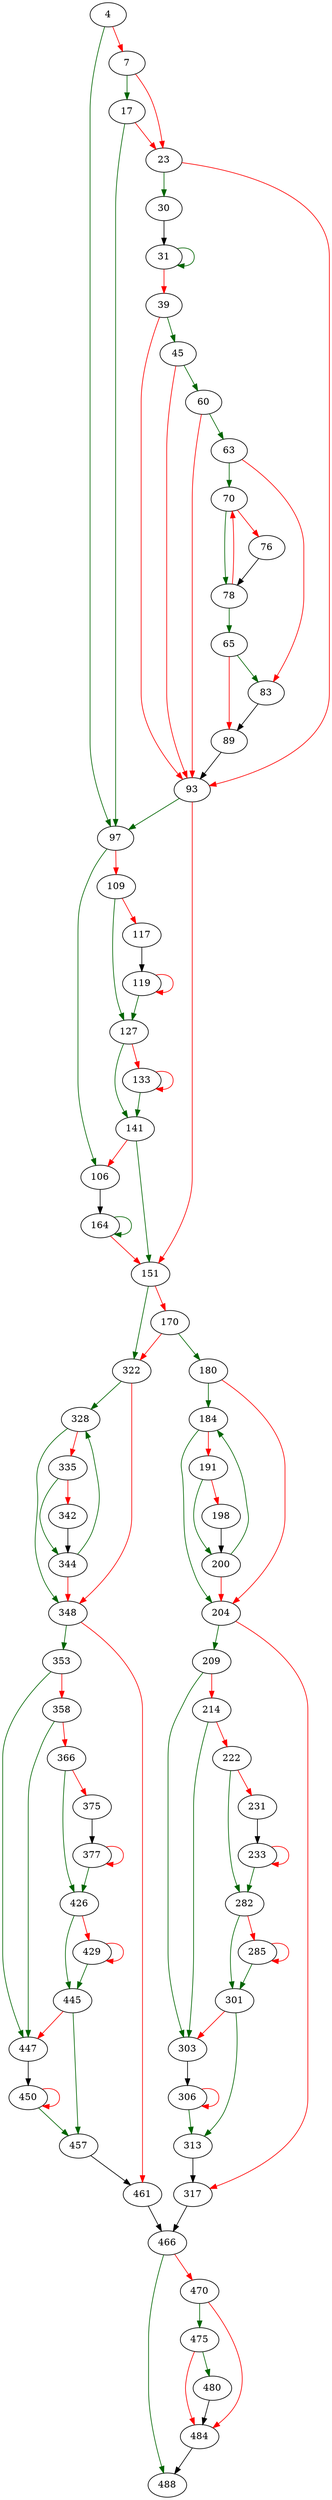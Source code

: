 strict digraph "out_epoch_sec" {
	// Node definitions.
	4 [entry=true];
	97;
	7;
	17;
	23;
	30;
	93;
	31;
	39;
	45;
	60;
	63;
	70;
	83;
	65;
	89;
	78;
	76;
	151;
	106;
	109;
	164;
	127;
	117;
	119;
	141;
	133;
	322;
	170;
	180;
	184;
	204;
	191;
	200;
	198;
	209;
	317;
	303;
	214;
	222;
	282;
	231;
	233;
	301;
	285;
	313;
	306;
	466;
	328;
	348;
	335;
	344;
	342;
	353;
	461;
	447;
	358;
	366;
	426;
	375;
	377;
	445;
	429;
	457;
	450;
	488;
	470;
	475;
	484;
	480;

	// Edge definitions.
	4 -> 97 [
		color=darkgreen
		cond=true
	];
	4 -> 7 [
		color=red
		cond=false
	];
	97 -> 106 [
		color=darkgreen
		cond=true
	];
	97 -> 109 [
		color=red
		cond=false
	];
	7 -> 17 [
		color=darkgreen
		cond=true
	];
	7 -> 23 [
		color=red
		cond=false
	];
	17 -> 97 [
		color=darkgreen
		cond=true
	];
	17 -> 23 [
		color=red
		cond=false
	];
	23 -> 30 [
		color=darkgreen
		cond=true
	];
	23 -> 93 [
		color=red
		cond=false
	];
	30 -> 31;
	93 -> 97 [
		color=darkgreen
		cond=true
	];
	93 -> 151 [
		color=red
		cond=false
	];
	31 -> 31 [
		color=darkgreen
		cond=true
	];
	31 -> 39 [
		color=red
		cond=false
	];
	39 -> 93 [
		color=red
		cond=false
	];
	39 -> 45 [
		color=darkgreen
		cond=true
	];
	45 -> 93 [
		color=red
		cond=false
	];
	45 -> 60 [
		color=darkgreen
		cond=true
	];
	60 -> 93 [
		color=red
		cond=false
	];
	60 -> 63 [
		color=darkgreen
		cond=true
	];
	63 -> 70 [
		color=darkgreen
		cond=true
	];
	63 -> 83 [
		color=red
		cond=false
	];
	70 -> 78 [
		color=darkgreen
		cond=true
	];
	70 -> 76 [
		color=red
		cond=false
	];
	83 -> 89;
	65 -> 83 [
		color=darkgreen
		cond=true
	];
	65 -> 89 [
		color=red
		cond=false
	];
	89 -> 93;
	78 -> 70 [
		color=red
		cond=false
	];
	78 -> 65 [
		color=darkgreen
		cond=true
	];
	76 -> 78;
	151 -> 322 [
		color=darkgreen
		cond=true
	];
	151 -> 170 [
		color=red
		cond=false
	];
	106 -> 164;
	109 -> 127 [
		color=darkgreen
		cond=true
	];
	109 -> 117 [
		color=red
		cond=false
	];
	164 -> 151 [
		color=red
		cond=false
	];
	164 -> 164 [
		color=darkgreen
		cond=true
	];
	127 -> 141 [
		color=darkgreen
		cond=true
	];
	127 -> 133 [
		color=red
		cond=false
	];
	117 -> 119;
	119 -> 127 [
		color=darkgreen
		cond=true
	];
	119 -> 119 [
		color=red
		cond=false
	];
	141 -> 151 [
		color=darkgreen
		cond=true
	];
	141 -> 106 [
		color=red
		cond=false
	];
	133 -> 141 [
		color=darkgreen
		cond=true
	];
	133 -> 133 [
		color=red
		cond=false
	];
	322 -> 328 [
		color=darkgreen
		cond=true
	];
	322 -> 348 [
		color=red
		cond=false
	];
	170 -> 322 [
		color=red
		cond=false
	];
	170 -> 180 [
		color=darkgreen
		cond=true
	];
	180 -> 184 [
		color=darkgreen
		cond=true
	];
	180 -> 204 [
		color=red
		cond=false
	];
	184 -> 204 [
		color=darkgreen
		cond=true
	];
	184 -> 191 [
		color=red
		cond=false
	];
	204 -> 209 [
		color=darkgreen
		cond=true
	];
	204 -> 317 [
		color=red
		cond=false
	];
	191 -> 200 [
		color=darkgreen
		cond=true
	];
	191 -> 198 [
		color=red
		cond=false
	];
	200 -> 184 [
		color=darkgreen
		cond=true
	];
	200 -> 204 [
		color=red
		cond=false
	];
	198 -> 200;
	209 -> 303 [
		color=darkgreen
		cond=true
	];
	209 -> 214 [
		color=red
		cond=false
	];
	317 -> 466;
	303 -> 306;
	214 -> 303 [
		color=darkgreen
		cond=true
	];
	214 -> 222 [
		color=red
		cond=false
	];
	222 -> 282 [
		color=darkgreen
		cond=true
	];
	222 -> 231 [
		color=red
		cond=false
	];
	282 -> 301 [
		color=darkgreen
		cond=true
	];
	282 -> 285 [
		color=red
		cond=false
	];
	231 -> 233;
	233 -> 282 [
		color=darkgreen
		cond=true
	];
	233 -> 233 [
		color=red
		cond=false
	];
	301 -> 303 [
		color=red
		cond=false
	];
	301 -> 313 [
		color=darkgreen
		cond=true
	];
	285 -> 301 [
		color=darkgreen
		cond=true
	];
	285 -> 285 [
		color=red
		cond=false
	];
	313 -> 317;
	306 -> 313 [
		color=darkgreen
		cond=true
	];
	306 -> 306 [
		color=red
		cond=false
	];
	466 -> 488 [
		color=darkgreen
		cond=true
	];
	466 -> 470 [
		color=red
		cond=false
	];
	328 -> 348 [
		color=darkgreen
		cond=true
	];
	328 -> 335 [
		color=red
		cond=false
	];
	348 -> 353 [
		color=darkgreen
		cond=true
	];
	348 -> 461 [
		color=red
		cond=false
	];
	335 -> 344 [
		color=darkgreen
		cond=true
	];
	335 -> 342 [
		color=red
		cond=false
	];
	344 -> 328 [
		color=darkgreen
		cond=true
	];
	344 -> 348 [
		color=red
		cond=false
	];
	342 -> 344;
	353 -> 447 [
		color=darkgreen
		cond=true
	];
	353 -> 358 [
		color=red
		cond=false
	];
	461 -> 466;
	447 -> 450;
	358 -> 447 [
		color=darkgreen
		cond=true
	];
	358 -> 366 [
		color=red
		cond=false
	];
	366 -> 426 [
		color=darkgreen
		cond=true
	];
	366 -> 375 [
		color=red
		cond=false
	];
	426 -> 445 [
		color=darkgreen
		cond=true
	];
	426 -> 429 [
		color=red
		cond=false
	];
	375 -> 377;
	377 -> 426 [
		color=darkgreen
		cond=true
	];
	377 -> 377 [
		color=red
		cond=false
	];
	445 -> 447 [
		color=red
		cond=false
	];
	445 -> 457 [
		color=darkgreen
		cond=true
	];
	429 -> 445 [
		color=darkgreen
		cond=true
	];
	429 -> 429 [
		color=red
		cond=false
	];
	457 -> 461;
	450 -> 457 [
		color=darkgreen
		cond=true
	];
	450 -> 450 [
		color=red
		cond=false
	];
	470 -> 475 [
		color=darkgreen
		cond=true
	];
	470 -> 484 [
		color=red
		cond=false
	];
	475 -> 484 [
		color=red
		cond=false
	];
	475 -> 480 [
		color=darkgreen
		cond=true
	];
	484 -> 488;
	480 -> 484;
}